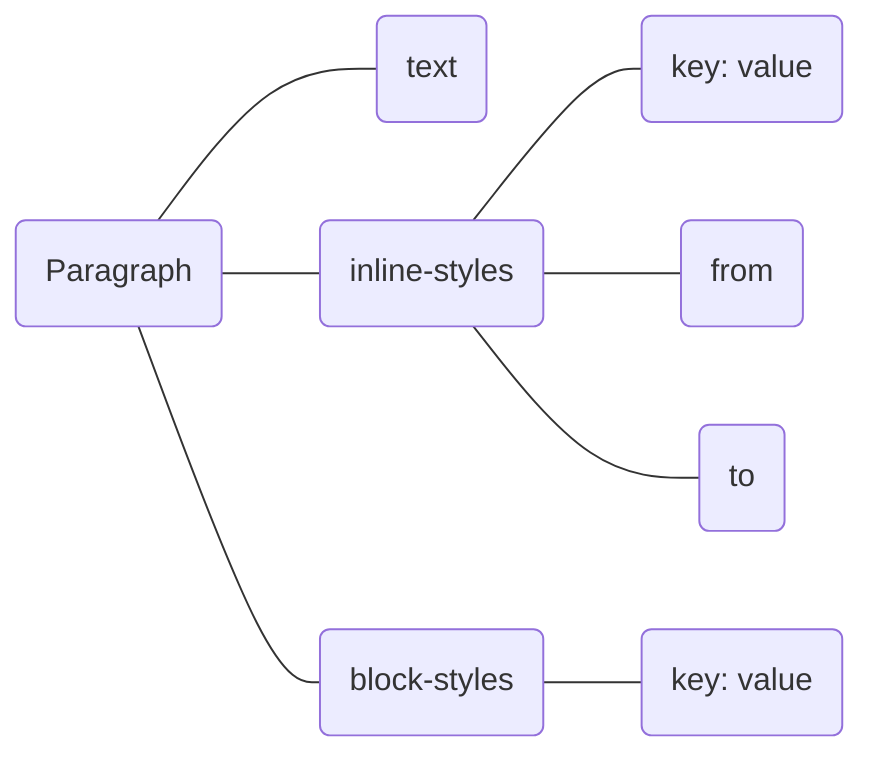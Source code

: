 graph LR

p(Paragraph)
t(text)
is(inline-styles)
iskv(key: value)
from(from)
to(to)
bs(block-styles)
bskv(key: value)

p --- t
p --- is
is --- iskv
is --- from
is --- to
p --- bs
bs --- bskv
